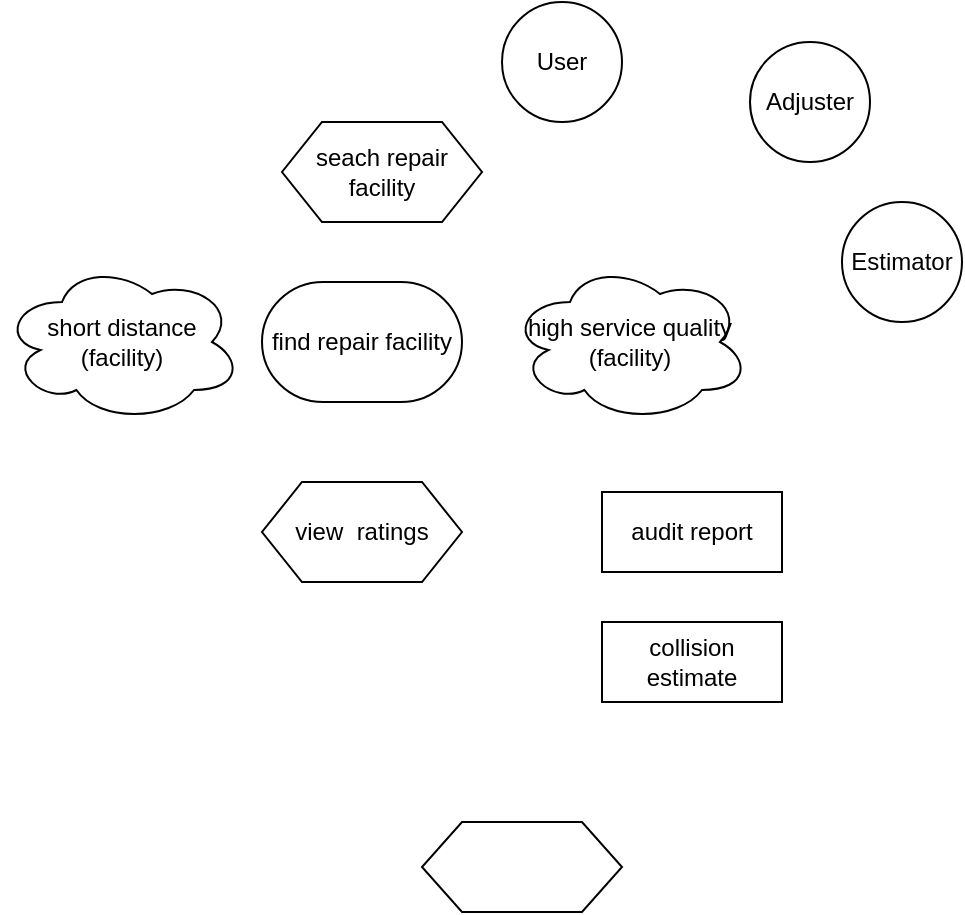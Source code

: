 <mxfile version="14.9.0" type="github">
  <diagram id="IhvzXxV9kzcYkz6aquXc" name="Page-1">
    <mxGraphModel dx="446" dy="427" grid="1" gridSize="10" guides="1" tooltips="1" connect="1" arrows="1" fold="1" page="1" pageScale="1" pageWidth="827" pageHeight="1169" math="0" shadow="0">
      <root>
        <mxCell id="0" />
        <mxCell id="1" parent="0" />
        <mxCell id="wFUXC42sg9MpJZPcnBhS-2" value="User" style="ellipse;whiteSpace=wrap;html=1;aspect=fixed;" vertex="1" parent="1">
          <mxGeometry x="260" y="70" width="60" height="60" as="geometry" />
        </mxCell>
        <mxCell id="wFUXC42sg9MpJZPcnBhS-4" value="Adjuster" style="ellipse;whiteSpace=wrap;html=1;aspect=fixed;" vertex="1" parent="1">
          <mxGeometry x="384" y="90" width="60" height="60" as="geometry" />
        </mxCell>
        <mxCell id="wFUXC42sg9MpJZPcnBhS-5" value="Estimator" style="ellipse;whiteSpace=wrap;html=1;aspect=fixed;" vertex="1" parent="1">
          <mxGeometry x="430" y="170" width="60" height="60" as="geometry" />
        </mxCell>
        <mxCell id="wFUXC42sg9MpJZPcnBhS-7" value="find repair facility" style="strokeWidth=1;html=1;shape=mxgraph.flowchart.terminator;whiteSpace=wrap;" vertex="1" parent="1">
          <mxGeometry x="140" y="210" width="100" height="60" as="geometry" />
        </mxCell>
        <mxCell id="wFUXC42sg9MpJZPcnBhS-9" value="short distance&lt;br&gt;(facility)" style="ellipse;shape=cloud;whiteSpace=wrap;html=1;strokeWidth=1;" vertex="1" parent="1">
          <mxGeometry x="10" y="200" width="120" height="80" as="geometry" />
        </mxCell>
        <mxCell id="wFUXC42sg9MpJZPcnBhS-10" value="&lt;span&gt;seach repair facility&lt;/span&gt;" style="shape=hexagon;perimeter=hexagonPerimeter2;whiteSpace=wrap;html=1;fixedSize=1;strokeWidth=1;" vertex="1" parent="1">
          <mxGeometry x="150" y="130" width="100" height="50" as="geometry" />
        </mxCell>
        <mxCell id="wFUXC42sg9MpJZPcnBhS-11" value="high service quality&lt;br&gt;(facility)" style="ellipse;shape=cloud;whiteSpace=wrap;html=1;strokeWidth=1;" vertex="1" parent="1">
          <mxGeometry x="264" y="200" width="120" height="80" as="geometry" />
        </mxCell>
        <mxCell id="wFUXC42sg9MpJZPcnBhS-12" value="view&amp;nbsp; ratings" style="shape=hexagon;perimeter=hexagonPerimeter2;whiteSpace=wrap;html=1;fixedSize=1;strokeWidth=1;" vertex="1" parent="1">
          <mxGeometry x="140" y="310" width="100" height="50" as="geometry" />
        </mxCell>
        <mxCell id="wFUXC42sg9MpJZPcnBhS-13" value="audit report" style="rounded=0;whiteSpace=wrap;html=1;strokeWidth=1;" vertex="1" parent="1">
          <mxGeometry x="310" y="315" width="90" height="40" as="geometry" />
        </mxCell>
        <mxCell id="wFUXC42sg9MpJZPcnBhS-14" value="collision estimate" style="rounded=0;whiteSpace=wrap;html=1;strokeWidth=1;" vertex="1" parent="1">
          <mxGeometry x="310" y="380" width="90" height="40" as="geometry" />
        </mxCell>
        <mxCell id="wFUXC42sg9MpJZPcnBhS-15" value="&lt;span style=&quot;font-family: monospace ; font-size: 0px&quot;&gt;ghghghgh&lt;/span&gt;" style="shape=hexagon;perimeter=hexagonPerimeter2;whiteSpace=wrap;html=1;fixedSize=1;strokeWidth=1;" vertex="1" parent="1">
          <mxGeometry x="220" y="480" width="100" height="45" as="geometry" />
        </mxCell>
      </root>
    </mxGraphModel>
  </diagram>
</mxfile>
